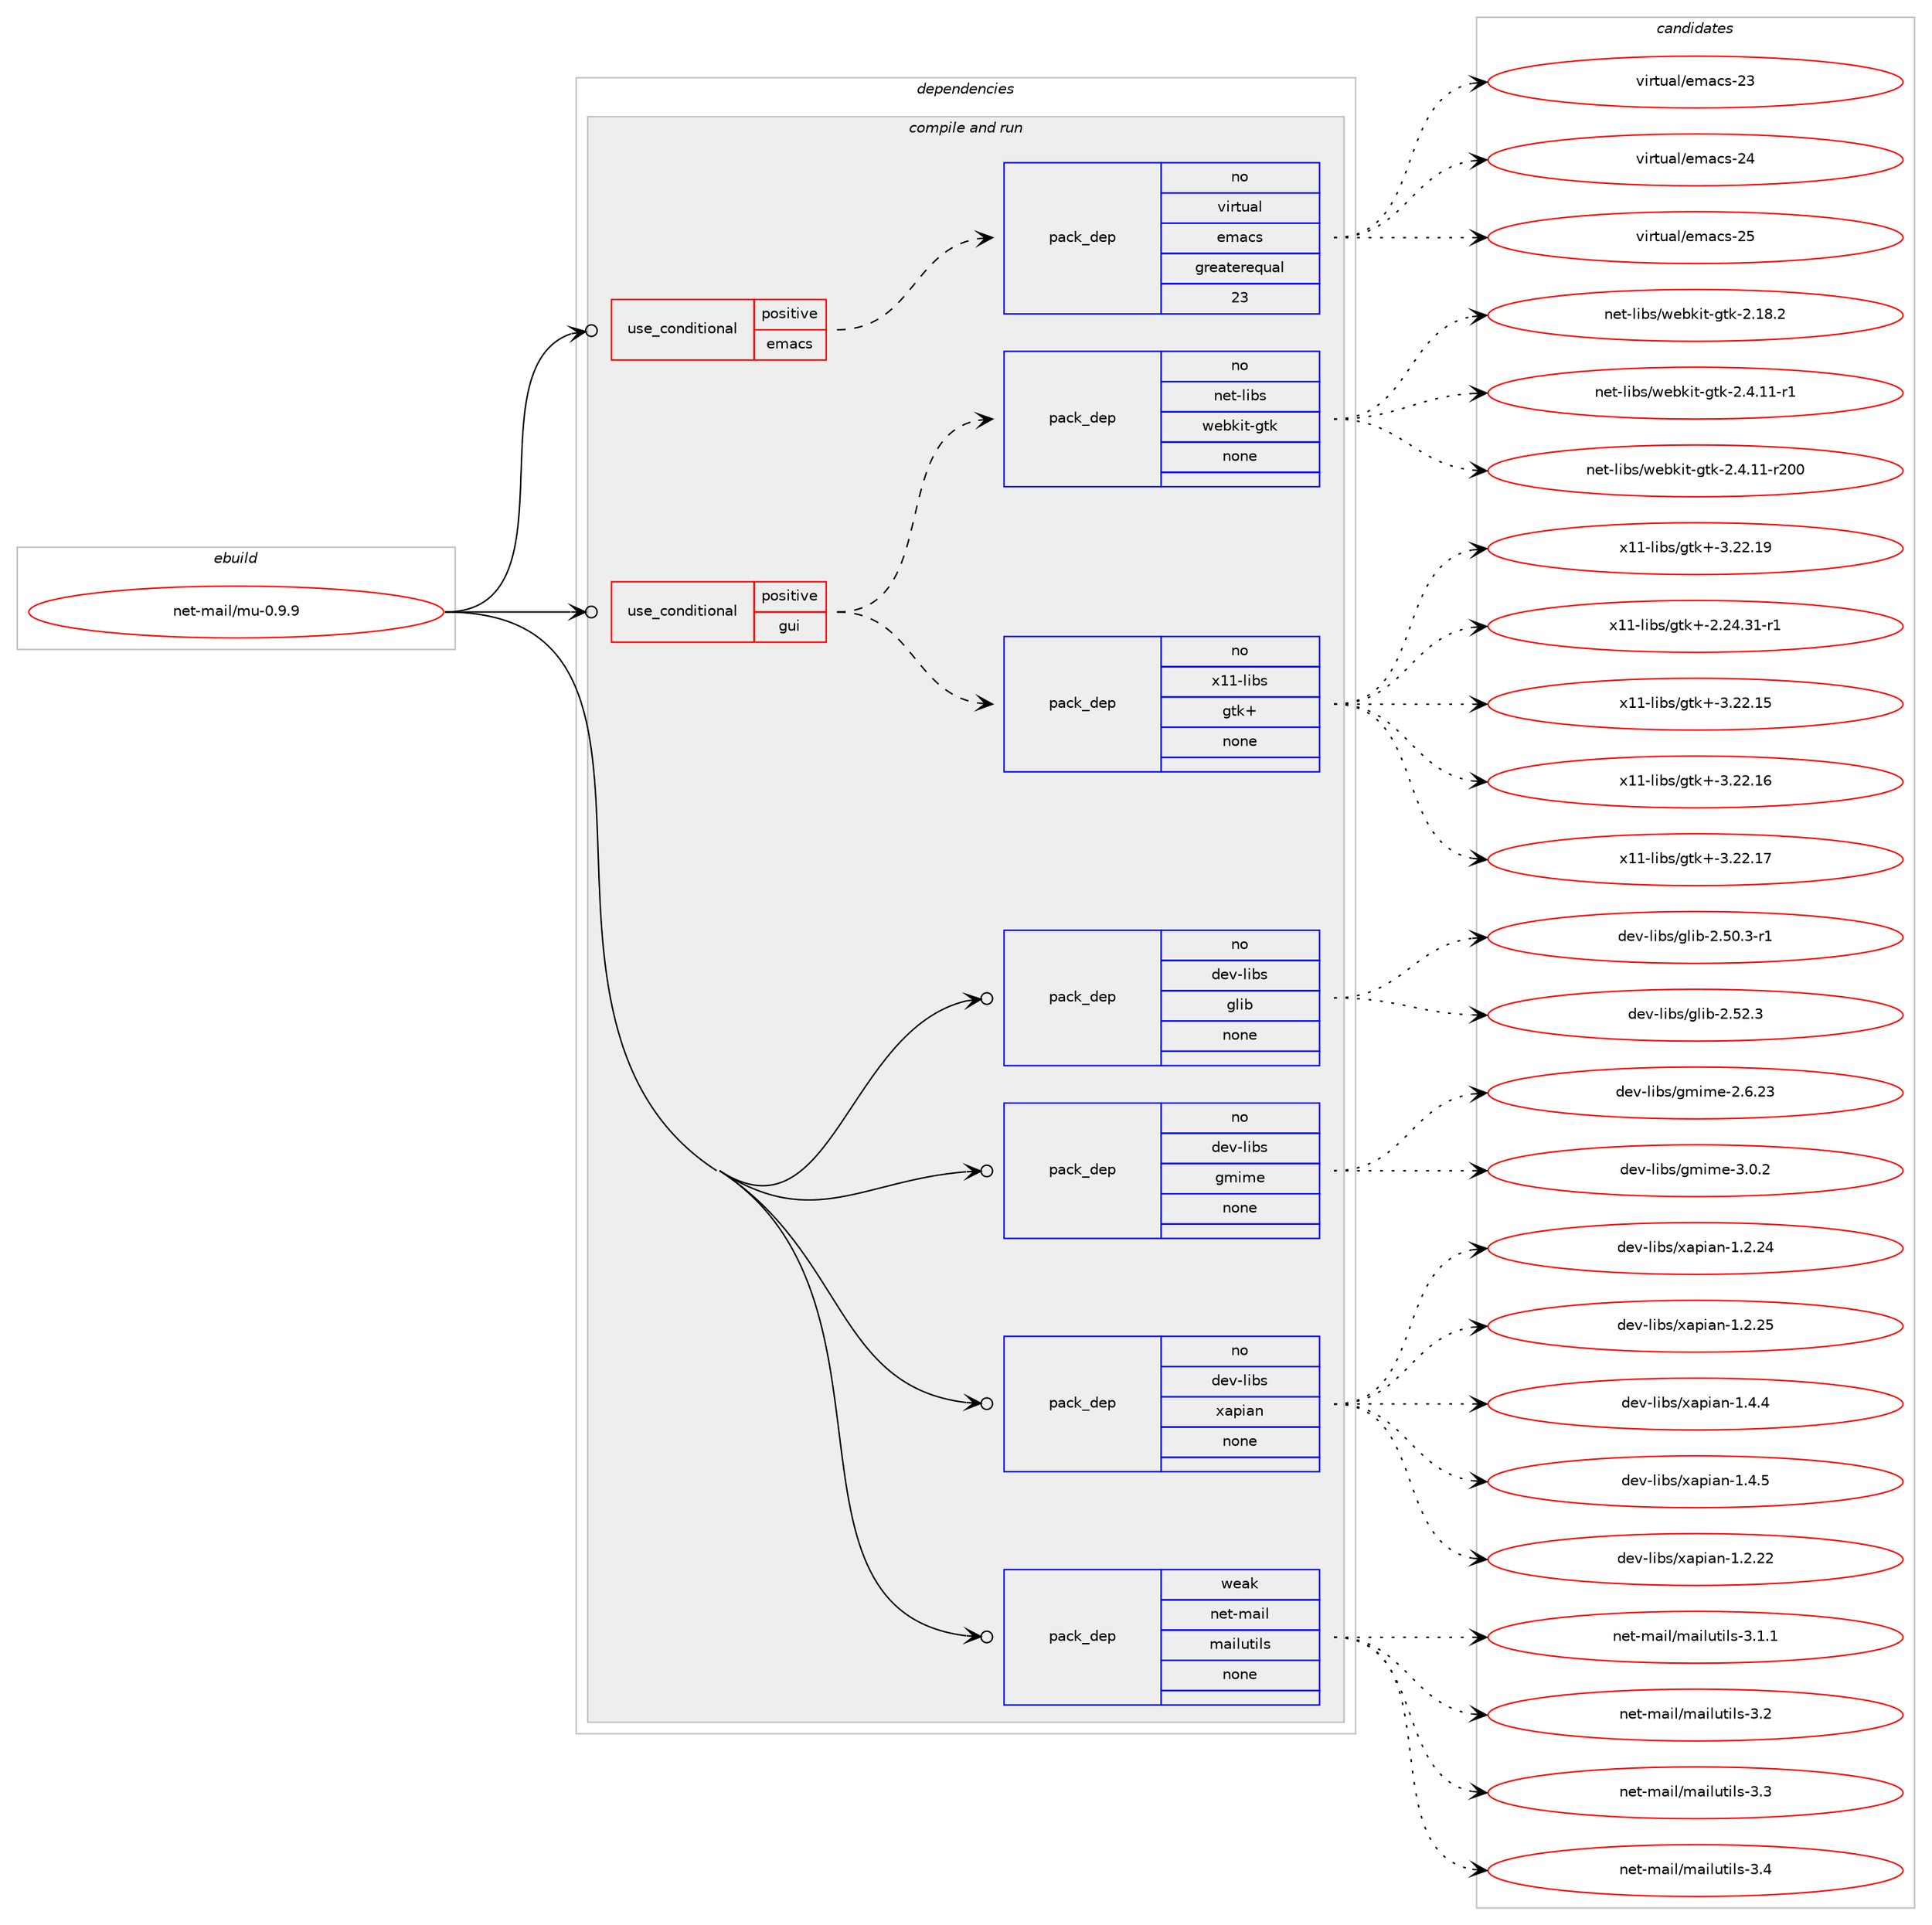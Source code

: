 digraph prolog {

# *************
# Graph options
# *************

newrank=true;
concentrate=true;
compound=true;
graph [rankdir=LR,fontname=Helvetica,fontsize=10,ranksep=1.5];#, ranksep=2.5, nodesep=0.2];
edge  [arrowhead=vee];
node  [fontname=Helvetica,fontsize=10];

# **********
# The ebuild
# **********

subgraph cluster_leftcol {
color=gray;
rank=same;
label=<<i>ebuild</i>>;
id [label="net-mail/mu-0.9.9", color=red, width=4, href="../net-mail/mu-0.9.9.svg"];
}

# ****************
# The dependencies
# ****************

subgraph cluster_midcol {
color=gray;
label=<<i>dependencies</i>>;
subgraph cluster_compile {
fillcolor="#eeeeee";
style=filled;
label=<<i>compile</i>>;
}
subgraph cluster_compileandrun {
fillcolor="#eeeeee";
style=filled;
label=<<i>compile and run</i>>;
subgraph cond104501 {
dependency422040 [label=<<TABLE BORDER="0" CELLBORDER="1" CELLSPACING="0" CELLPADDING="4"><TR><TD ROWSPAN="3" CELLPADDING="10">use_conditional</TD></TR><TR><TD>positive</TD></TR><TR><TD>emacs</TD></TR></TABLE>>, shape=none, color=red];
subgraph pack310423 {
dependency422041 [label=<<TABLE BORDER="0" CELLBORDER="1" CELLSPACING="0" CELLPADDING="4" WIDTH="220"><TR><TD ROWSPAN="6" CELLPADDING="30">pack_dep</TD></TR><TR><TD WIDTH="110">no</TD></TR><TR><TD>virtual</TD></TR><TR><TD>emacs</TD></TR><TR><TD>greaterequal</TD></TR><TR><TD>23</TD></TR></TABLE>>, shape=none, color=blue];
}
dependency422040:e -> dependency422041:w [weight=20,style="dashed",arrowhead="vee"];
}
id:e -> dependency422040:w [weight=20,style="solid",arrowhead="odotvee"];
subgraph cond104502 {
dependency422042 [label=<<TABLE BORDER="0" CELLBORDER="1" CELLSPACING="0" CELLPADDING="4"><TR><TD ROWSPAN="3" CELLPADDING="10">use_conditional</TD></TR><TR><TD>positive</TD></TR><TR><TD>gui</TD></TR></TABLE>>, shape=none, color=red];
subgraph pack310424 {
dependency422043 [label=<<TABLE BORDER="0" CELLBORDER="1" CELLSPACING="0" CELLPADDING="4" WIDTH="220"><TR><TD ROWSPAN="6" CELLPADDING="30">pack_dep</TD></TR><TR><TD WIDTH="110">no</TD></TR><TR><TD>x11-libs</TD></TR><TR><TD>gtk+</TD></TR><TR><TD>none</TD></TR><TR><TD></TD></TR></TABLE>>, shape=none, color=blue];
}
dependency422042:e -> dependency422043:w [weight=20,style="dashed",arrowhead="vee"];
subgraph pack310425 {
dependency422044 [label=<<TABLE BORDER="0" CELLBORDER="1" CELLSPACING="0" CELLPADDING="4" WIDTH="220"><TR><TD ROWSPAN="6" CELLPADDING="30">pack_dep</TD></TR><TR><TD WIDTH="110">no</TD></TR><TR><TD>net-libs</TD></TR><TR><TD>webkit-gtk</TD></TR><TR><TD>none</TD></TR><TR><TD></TD></TR></TABLE>>, shape=none, color=blue];
}
dependency422042:e -> dependency422044:w [weight=20,style="dashed",arrowhead="vee"];
}
id:e -> dependency422042:w [weight=20,style="solid",arrowhead="odotvee"];
subgraph pack310426 {
dependency422045 [label=<<TABLE BORDER="0" CELLBORDER="1" CELLSPACING="0" CELLPADDING="4" WIDTH="220"><TR><TD ROWSPAN="6" CELLPADDING="30">pack_dep</TD></TR><TR><TD WIDTH="110">no</TD></TR><TR><TD>dev-libs</TD></TR><TR><TD>glib</TD></TR><TR><TD>none</TD></TR><TR><TD></TD></TR></TABLE>>, shape=none, color=blue];
}
id:e -> dependency422045:w [weight=20,style="solid",arrowhead="odotvee"];
subgraph pack310427 {
dependency422046 [label=<<TABLE BORDER="0" CELLBORDER="1" CELLSPACING="0" CELLPADDING="4" WIDTH="220"><TR><TD ROWSPAN="6" CELLPADDING="30">pack_dep</TD></TR><TR><TD WIDTH="110">no</TD></TR><TR><TD>dev-libs</TD></TR><TR><TD>gmime</TD></TR><TR><TD>none</TD></TR><TR><TD></TD></TR></TABLE>>, shape=none, color=blue];
}
id:e -> dependency422046:w [weight=20,style="solid",arrowhead="odotvee"];
subgraph pack310428 {
dependency422047 [label=<<TABLE BORDER="0" CELLBORDER="1" CELLSPACING="0" CELLPADDING="4" WIDTH="220"><TR><TD ROWSPAN="6" CELLPADDING="30">pack_dep</TD></TR><TR><TD WIDTH="110">no</TD></TR><TR><TD>dev-libs</TD></TR><TR><TD>xapian</TD></TR><TR><TD>none</TD></TR><TR><TD></TD></TR></TABLE>>, shape=none, color=blue];
}
id:e -> dependency422047:w [weight=20,style="solid",arrowhead="odotvee"];
subgraph pack310429 {
dependency422048 [label=<<TABLE BORDER="0" CELLBORDER="1" CELLSPACING="0" CELLPADDING="4" WIDTH="220"><TR><TD ROWSPAN="6" CELLPADDING="30">pack_dep</TD></TR><TR><TD WIDTH="110">weak</TD></TR><TR><TD>net-mail</TD></TR><TR><TD>mailutils</TD></TR><TR><TD>none</TD></TR><TR><TD></TD></TR></TABLE>>, shape=none, color=blue];
}
id:e -> dependency422048:w [weight=20,style="solid",arrowhead="odotvee"];
}
subgraph cluster_run {
fillcolor="#eeeeee";
style=filled;
label=<<i>run</i>>;
}
}

# **************
# The candidates
# **************

subgraph cluster_choices {
rank=same;
color=gray;
label=<<i>candidates</i>>;

subgraph choice310423 {
color=black;
nodesep=1;
choice11810511411611797108471011099799115455051 [label="virtual/emacs-23", color=red, width=4,href="../virtual/emacs-23.svg"];
choice11810511411611797108471011099799115455052 [label="virtual/emacs-24", color=red, width=4,href="../virtual/emacs-24.svg"];
choice11810511411611797108471011099799115455053 [label="virtual/emacs-25", color=red, width=4,href="../virtual/emacs-25.svg"];
dependency422041:e -> choice11810511411611797108471011099799115455051:w [style=dotted,weight="100"];
dependency422041:e -> choice11810511411611797108471011099799115455052:w [style=dotted,weight="100"];
dependency422041:e -> choice11810511411611797108471011099799115455053:w [style=dotted,weight="100"];
}
subgraph choice310424 {
color=black;
nodesep=1;
choice12049494510810598115471031161074345504650524651494511449 [label="x11-libs/gtk+-2.24.31-r1", color=red, width=4,href="../x11-libs/gtk+-2.24.31-r1.svg"];
choice1204949451081059811547103116107434551465050464953 [label="x11-libs/gtk+-3.22.15", color=red, width=4,href="../x11-libs/gtk+-3.22.15.svg"];
choice1204949451081059811547103116107434551465050464954 [label="x11-libs/gtk+-3.22.16", color=red, width=4,href="../x11-libs/gtk+-3.22.16.svg"];
choice1204949451081059811547103116107434551465050464955 [label="x11-libs/gtk+-3.22.17", color=red, width=4,href="../x11-libs/gtk+-3.22.17.svg"];
choice1204949451081059811547103116107434551465050464957 [label="x11-libs/gtk+-3.22.19", color=red, width=4,href="../x11-libs/gtk+-3.22.19.svg"];
dependency422043:e -> choice12049494510810598115471031161074345504650524651494511449:w [style=dotted,weight="100"];
dependency422043:e -> choice1204949451081059811547103116107434551465050464953:w [style=dotted,weight="100"];
dependency422043:e -> choice1204949451081059811547103116107434551465050464954:w [style=dotted,weight="100"];
dependency422043:e -> choice1204949451081059811547103116107434551465050464955:w [style=dotted,weight="100"];
dependency422043:e -> choice1204949451081059811547103116107434551465050464957:w [style=dotted,weight="100"];
}
subgraph choice310425 {
color=black;
nodesep=1;
choice110101116451081059811547119101981071051164510311610745504649564650 [label="net-libs/webkit-gtk-2.18.2", color=red, width=4,href="../net-libs/webkit-gtk-2.18.2.svg"];
choice1101011164510810598115471191019810710511645103116107455046524649494511449 [label="net-libs/webkit-gtk-2.4.11-r1", color=red, width=4,href="../net-libs/webkit-gtk-2.4.11-r1.svg"];
choice11010111645108105981154711910198107105116451031161074550465246494945114504848 [label="net-libs/webkit-gtk-2.4.11-r200", color=red, width=4,href="../net-libs/webkit-gtk-2.4.11-r200.svg"];
dependency422044:e -> choice110101116451081059811547119101981071051164510311610745504649564650:w [style=dotted,weight="100"];
dependency422044:e -> choice1101011164510810598115471191019810710511645103116107455046524649494511449:w [style=dotted,weight="100"];
dependency422044:e -> choice11010111645108105981154711910198107105116451031161074550465246494945114504848:w [style=dotted,weight="100"];
}
subgraph choice310426 {
color=black;
nodesep=1;
choice10010111845108105981154710310810598455046534846514511449 [label="dev-libs/glib-2.50.3-r1", color=red, width=4,href="../dev-libs/glib-2.50.3-r1.svg"];
choice1001011184510810598115471031081059845504653504651 [label="dev-libs/glib-2.52.3", color=red, width=4,href="../dev-libs/glib-2.52.3.svg"];
dependency422045:e -> choice10010111845108105981154710310810598455046534846514511449:w [style=dotted,weight="100"];
dependency422045:e -> choice1001011184510810598115471031081059845504653504651:w [style=dotted,weight="100"];
}
subgraph choice310427 {
color=black;
nodesep=1;
choice10010111845108105981154710310910510910145504654465051 [label="dev-libs/gmime-2.6.23", color=red, width=4,href="../dev-libs/gmime-2.6.23.svg"];
choice100101118451081059811547103109105109101455146484650 [label="dev-libs/gmime-3.0.2", color=red, width=4,href="../dev-libs/gmime-3.0.2.svg"];
dependency422046:e -> choice10010111845108105981154710310910510910145504654465051:w [style=dotted,weight="100"];
dependency422046:e -> choice100101118451081059811547103109105109101455146484650:w [style=dotted,weight="100"];
}
subgraph choice310428 {
color=black;
nodesep=1;
choice100101118451081059811547120971121059711045494650465050 [label="dev-libs/xapian-1.2.22", color=red, width=4,href="../dev-libs/xapian-1.2.22.svg"];
choice100101118451081059811547120971121059711045494650465052 [label="dev-libs/xapian-1.2.24", color=red, width=4,href="../dev-libs/xapian-1.2.24.svg"];
choice100101118451081059811547120971121059711045494650465053 [label="dev-libs/xapian-1.2.25", color=red, width=4,href="../dev-libs/xapian-1.2.25.svg"];
choice1001011184510810598115471209711210597110454946524652 [label="dev-libs/xapian-1.4.4", color=red, width=4,href="../dev-libs/xapian-1.4.4.svg"];
choice1001011184510810598115471209711210597110454946524653 [label="dev-libs/xapian-1.4.5", color=red, width=4,href="../dev-libs/xapian-1.4.5.svg"];
dependency422047:e -> choice100101118451081059811547120971121059711045494650465050:w [style=dotted,weight="100"];
dependency422047:e -> choice100101118451081059811547120971121059711045494650465052:w [style=dotted,weight="100"];
dependency422047:e -> choice100101118451081059811547120971121059711045494650465053:w [style=dotted,weight="100"];
dependency422047:e -> choice1001011184510810598115471209711210597110454946524652:w [style=dotted,weight="100"];
dependency422047:e -> choice1001011184510810598115471209711210597110454946524653:w [style=dotted,weight="100"];
}
subgraph choice310429 {
color=black;
nodesep=1;
choice11010111645109971051084710997105108117116105108115455146494649 [label="net-mail/mailutils-3.1.1", color=red, width=4,href="../net-mail/mailutils-3.1.1.svg"];
choice1101011164510997105108471099710510811711610510811545514650 [label="net-mail/mailutils-3.2", color=red, width=4,href="../net-mail/mailutils-3.2.svg"];
choice1101011164510997105108471099710510811711610510811545514651 [label="net-mail/mailutils-3.3", color=red, width=4,href="../net-mail/mailutils-3.3.svg"];
choice1101011164510997105108471099710510811711610510811545514652 [label="net-mail/mailutils-3.4", color=red, width=4,href="../net-mail/mailutils-3.4.svg"];
dependency422048:e -> choice11010111645109971051084710997105108117116105108115455146494649:w [style=dotted,weight="100"];
dependency422048:e -> choice1101011164510997105108471099710510811711610510811545514650:w [style=dotted,weight="100"];
dependency422048:e -> choice1101011164510997105108471099710510811711610510811545514651:w [style=dotted,weight="100"];
dependency422048:e -> choice1101011164510997105108471099710510811711610510811545514652:w [style=dotted,weight="100"];
}
}

}
